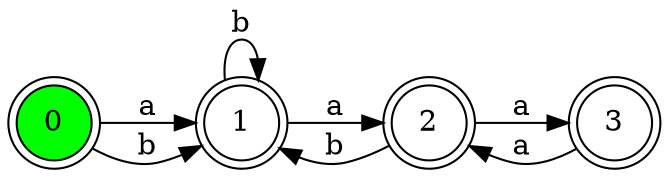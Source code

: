 digraph G {
  graph [rankdir="LR"];
  0 [color="black" fillcolor="green" shape="doublecircle" style="filled"];
  1 [color="black" fillcolor="white" shape="doublecircle" style="filled"];
  2 [color="black" fillcolor="white" shape="doublecircle" style="filled"];
  3 [color="black" fillcolor="white" shape="doublecircle" style="filled"];
  0 -> 1 [label="a"];
  0 -> 1 [label="b"];
  1 -> 1 [label="b"];
  1 -> 2 [label="a"];
  2 -> 1 [label="b"];
  2 -> 3 [label="a"];
  3 -> 2 [label="a"];
}


